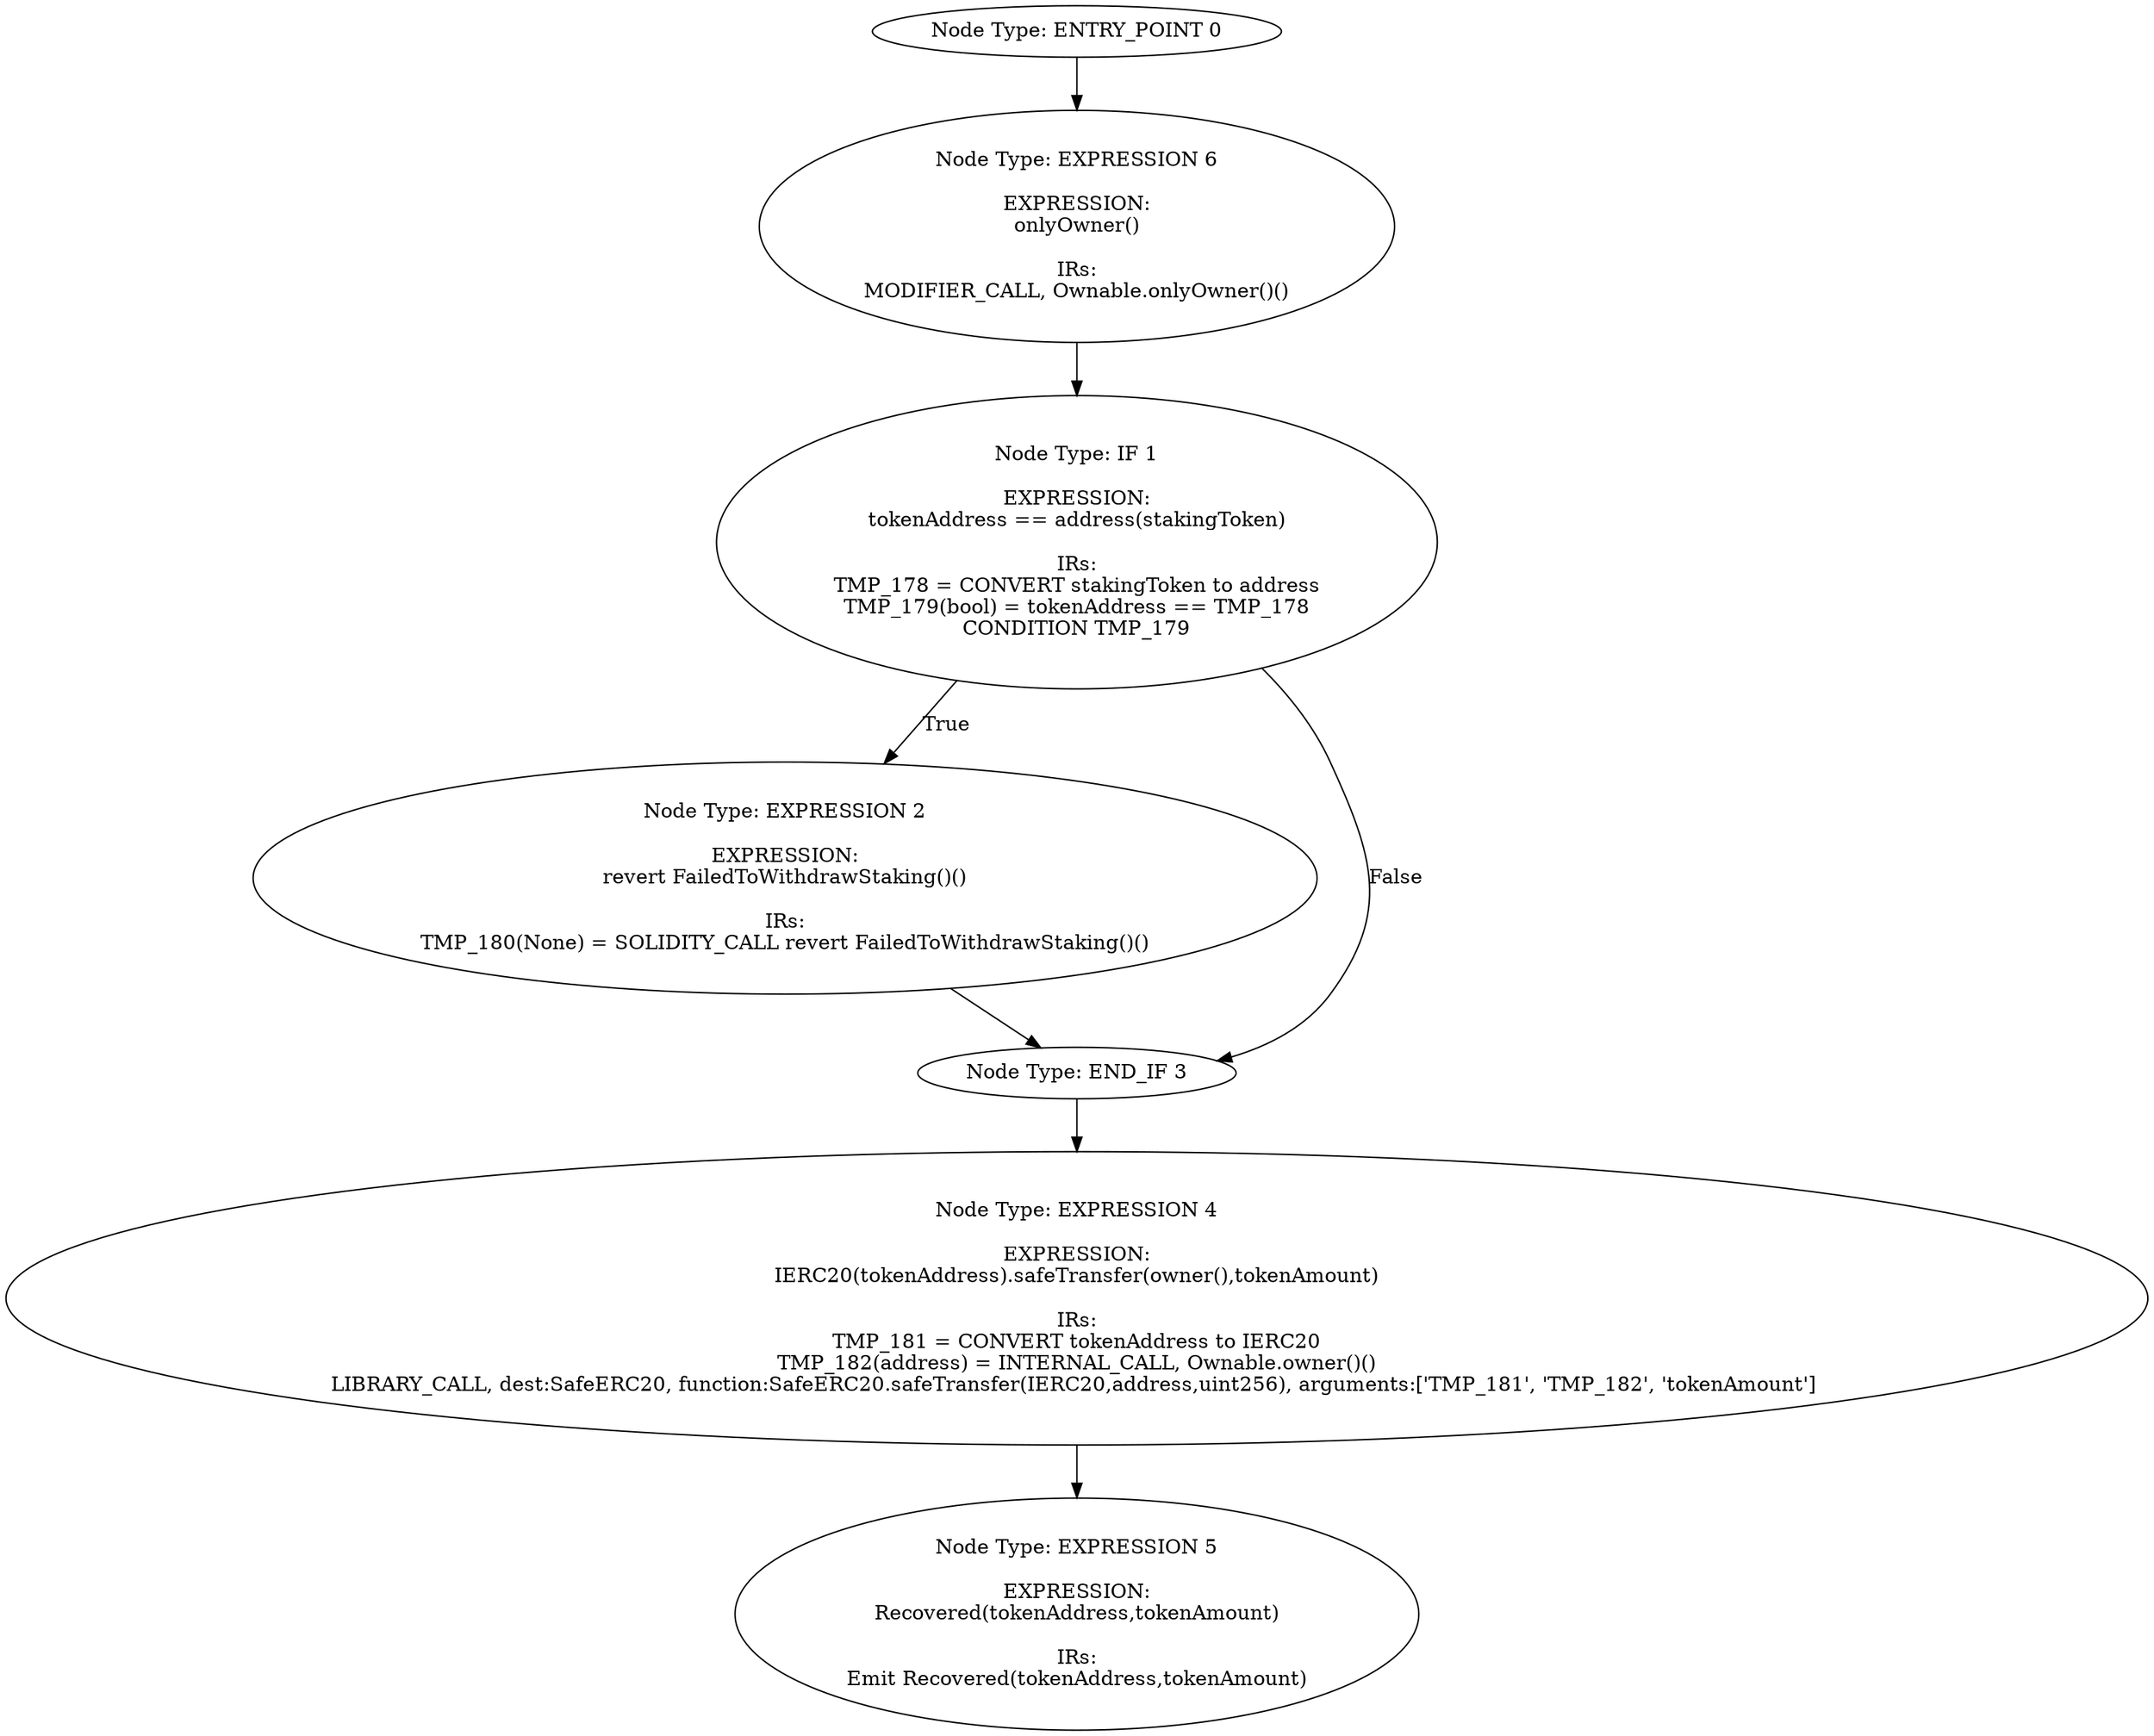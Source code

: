 digraph{
0[label="Node Type: ENTRY_POINT 0
"];
0->6;
1[label="Node Type: IF 1

EXPRESSION:
tokenAddress == address(stakingToken)

IRs:
TMP_178 = CONVERT stakingToken to address
TMP_179(bool) = tokenAddress == TMP_178
CONDITION TMP_179"];
1->2[label="True"];
1->3[label="False"];
2[label="Node Type: EXPRESSION 2

EXPRESSION:
revert FailedToWithdrawStaking()()

IRs:
TMP_180(None) = SOLIDITY_CALL revert FailedToWithdrawStaking()()"];
2->3;
3[label="Node Type: END_IF 3
"];
3->4;
4[label="Node Type: EXPRESSION 4

EXPRESSION:
IERC20(tokenAddress).safeTransfer(owner(),tokenAmount)

IRs:
TMP_181 = CONVERT tokenAddress to IERC20
TMP_182(address) = INTERNAL_CALL, Ownable.owner()()
LIBRARY_CALL, dest:SafeERC20, function:SafeERC20.safeTransfer(IERC20,address,uint256), arguments:['TMP_181', 'TMP_182', 'tokenAmount'] "];
4->5;
5[label="Node Type: EXPRESSION 5

EXPRESSION:
Recovered(tokenAddress,tokenAmount)

IRs:
Emit Recovered(tokenAddress,tokenAmount)"];
6[label="Node Type: EXPRESSION 6

EXPRESSION:
onlyOwner()

IRs:
MODIFIER_CALL, Ownable.onlyOwner()()"];
6->1;
}
